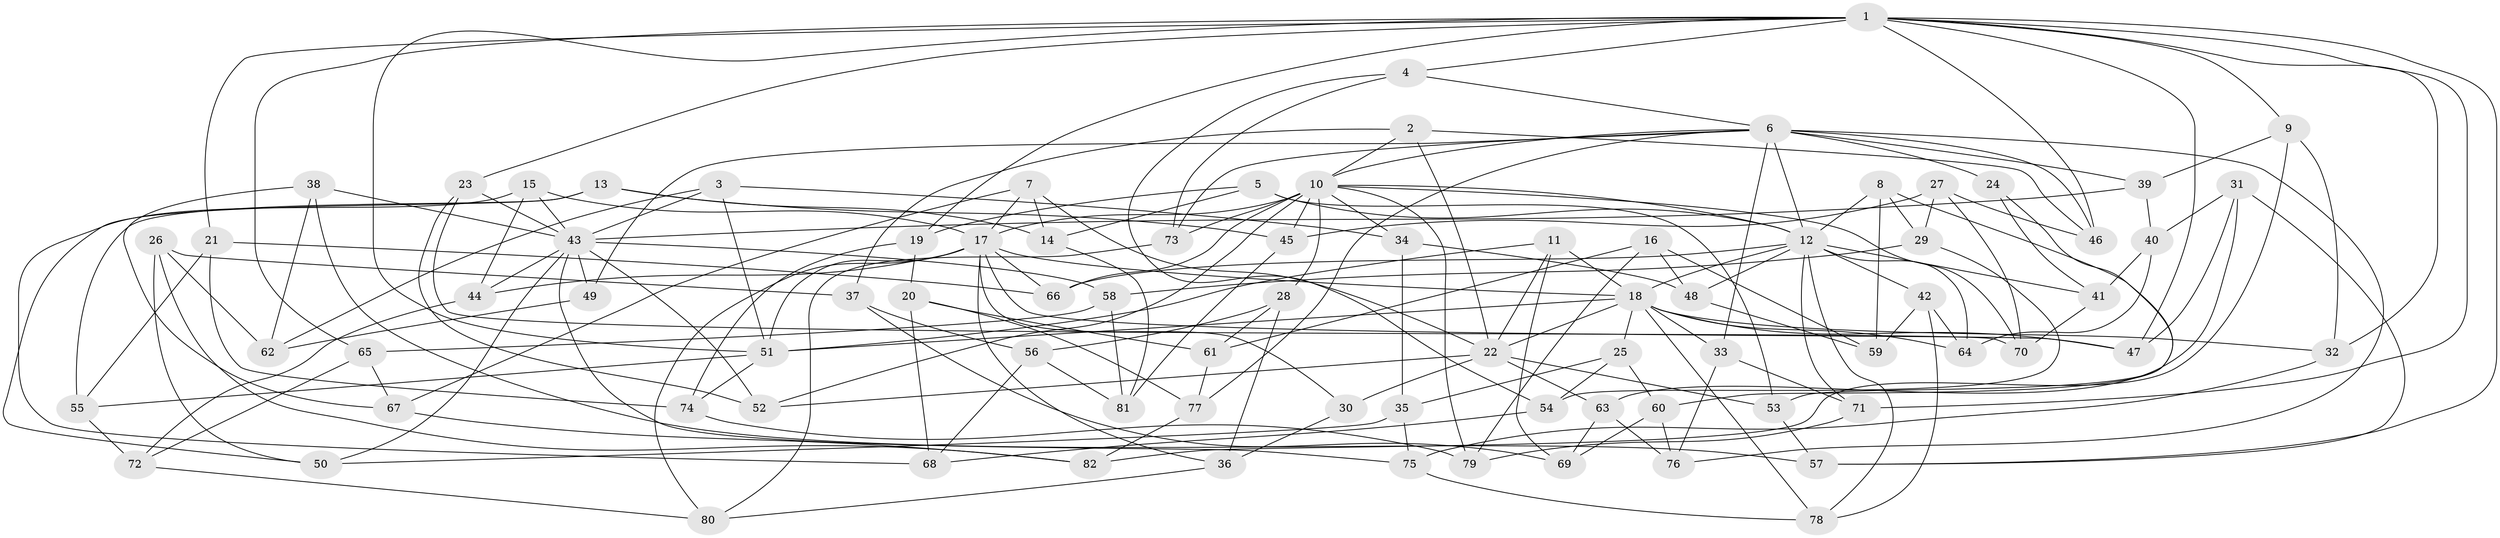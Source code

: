 // original degree distribution, {4: 1.0}
// Generated by graph-tools (version 1.1) at 2025/54/03/04/25 22:54:04]
// undirected, 82 vertices, 192 edges
graph export_dot {
  node [color=gray90,style=filled];
  1;
  2;
  3;
  4;
  5;
  6;
  7;
  8;
  9;
  10;
  11;
  12;
  13;
  14;
  15;
  16;
  17;
  18;
  19;
  20;
  21;
  22;
  23;
  24;
  25;
  26;
  27;
  28;
  29;
  30;
  31;
  32;
  33;
  34;
  35;
  36;
  37;
  38;
  39;
  40;
  41;
  42;
  43;
  44;
  45;
  46;
  47;
  48;
  49;
  50;
  51;
  52;
  53;
  54;
  55;
  56;
  57;
  58;
  59;
  60;
  61;
  62;
  63;
  64;
  65;
  66;
  67;
  68;
  69;
  70;
  71;
  72;
  73;
  74;
  75;
  76;
  77;
  78;
  79;
  80;
  81;
  82;
  1 -- 4 [weight=1.0];
  1 -- 9 [weight=1.0];
  1 -- 19 [weight=1.0];
  1 -- 21 [weight=1.0];
  1 -- 23 [weight=1.0];
  1 -- 32 [weight=1.0];
  1 -- 46 [weight=1.0];
  1 -- 47 [weight=1.0];
  1 -- 51 [weight=1.0];
  1 -- 57 [weight=1.0];
  1 -- 65 [weight=1.0];
  1 -- 71 [weight=1.0];
  2 -- 10 [weight=1.0];
  2 -- 22 [weight=1.0];
  2 -- 37 [weight=1.0];
  2 -- 46 [weight=1.0];
  3 -- 34 [weight=1.0];
  3 -- 43 [weight=1.0];
  3 -- 51 [weight=1.0];
  3 -- 62 [weight=1.0];
  4 -- 6 [weight=1.0];
  4 -- 54 [weight=1.0];
  4 -- 73 [weight=1.0];
  5 -- 12 [weight=1.0];
  5 -- 14 [weight=1.0];
  5 -- 19 [weight=1.0];
  5 -- 53 [weight=1.0];
  6 -- 10 [weight=1.0];
  6 -- 12 [weight=1.0];
  6 -- 24 [weight=2.0];
  6 -- 33 [weight=1.0];
  6 -- 39 [weight=1.0];
  6 -- 46 [weight=1.0];
  6 -- 49 [weight=1.0];
  6 -- 73 [weight=1.0];
  6 -- 76 [weight=1.0];
  6 -- 77 [weight=1.0];
  7 -- 14 [weight=1.0];
  7 -- 17 [weight=1.0];
  7 -- 22 [weight=1.0];
  7 -- 67 [weight=1.0];
  8 -- 12 [weight=1.0];
  8 -- 29 [weight=1.0];
  8 -- 53 [weight=1.0];
  8 -- 59 [weight=1.0];
  9 -- 32 [weight=1.0];
  9 -- 39 [weight=1.0];
  9 -- 82 [weight=1.0];
  10 -- 12 [weight=1.0];
  10 -- 17 [weight=1.0];
  10 -- 28 [weight=1.0];
  10 -- 34 [weight=1.0];
  10 -- 45 [weight=1.0];
  10 -- 52 [weight=1.0];
  10 -- 66 [weight=1.0];
  10 -- 70 [weight=1.0];
  10 -- 73 [weight=1.0];
  10 -- 79 [weight=1.0];
  11 -- 18 [weight=1.0];
  11 -- 22 [weight=1.0];
  11 -- 51 [weight=1.0];
  11 -- 69 [weight=1.0];
  12 -- 18 [weight=1.0];
  12 -- 41 [weight=1.0];
  12 -- 42 [weight=1.0];
  12 -- 48 [weight=1.0];
  12 -- 64 [weight=1.0];
  12 -- 66 [weight=1.0];
  12 -- 71 [weight=1.0];
  12 -- 78 [weight=1.0];
  13 -- 14 [weight=1.0];
  13 -- 45 [weight=1.0];
  13 -- 50 [weight=1.0];
  13 -- 55 [weight=1.0];
  14 -- 81 [weight=1.0];
  15 -- 17 [weight=1.0];
  15 -- 43 [weight=1.0];
  15 -- 44 [weight=1.0];
  15 -- 68 [weight=1.0];
  16 -- 48 [weight=1.0];
  16 -- 59 [weight=1.0];
  16 -- 61 [weight=1.0];
  16 -- 79 [weight=1.0];
  17 -- 18 [weight=1.0];
  17 -- 30 [weight=2.0];
  17 -- 36 [weight=1.0];
  17 -- 44 [weight=1.0];
  17 -- 47 [weight=1.0];
  17 -- 51 [weight=1.0];
  17 -- 66 [weight=1.0];
  17 -- 80 [weight=1.0];
  18 -- 22 [weight=1.0];
  18 -- 25 [weight=1.0];
  18 -- 32 [weight=1.0];
  18 -- 33 [weight=1.0];
  18 -- 47 [weight=1.0];
  18 -- 51 [weight=2.0];
  18 -- 64 [weight=1.0];
  18 -- 78 [weight=1.0];
  19 -- 20 [weight=1.0];
  19 -- 74 [weight=1.0];
  20 -- 61 [weight=1.0];
  20 -- 68 [weight=1.0];
  20 -- 77 [weight=1.0];
  21 -- 55 [weight=1.0];
  21 -- 66 [weight=1.0];
  21 -- 74 [weight=1.0];
  22 -- 30 [weight=1.0];
  22 -- 52 [weight=1.0];
  22 -- 53 [weight=1.0];
  22 -- 63 [weight=1.0];
  23 -- 43 [weight=1.0];
  23 -- 52 [weight=1.0];
  23 -- 70 [weight=1.0];
  24 -- 41 [weight=1.0];
  24 -- 60 [weight=1.0];
  25 -- 35 [weight=1.0];
  25 -- 54 [weight=1.0];
  25 -- 60 [weight=1.0];
  26 -- 37 [weight=1.0];
  26 -- 50 [weight=1.0];
  26 -- 62 [weight=1.0];
  26 -- 82 [weight=1.0];
  27 -- 29 [weight=1.0];
  27 -- 45 [weight=1.0];
  27 -- 46 [weight=1.0];
  27 -- 70 [weight=1.0];
  28 -- 36 [weight=1.0];
  28 -- 56 [weight=1.0];
  28 -- 61 [weight=1.0];
  29 -- 54 [weight=1.0];
  29 -- 58 [weight=1.0];
  30 -- 36 [weight=1.0];
  31 -- 40 [weight=1.0];
  31 -- 47 [weight=1.0];
  31 -- 57 [weight=1.0];
  31 -- 63 [weight=1.0];
  32 -- 75 [weight=1.0];
  33 -- 71 [weight=1.0];
  33 -- 76 [weight=1.0];
  34 -- 35 [weight=1.0];
  34 -- 48 [weight=1.0];
  35 -- 50 [weight=1.0];
  35 -- 75 [weight=1.0];
  36 -- 80 [weight=1.0];
  37 -- 56 [weight=1.0];
  37 -- 69 [weight=1.0];
  38 -- 43 [weight=1.0];
  38 -- 57 [weight=1.0];
  38 -- 62 [weight=1.0];
  38 -- 67 [weight=1.0];
  39 -- 40 [weight=1.0];
  39 -- 43 [weight=1.0];
  40 -- 41 [weight=1.0];
  40 -- 64 [weight=1.0];
  41 -- 70 [weight=1.0];
  42 -- 59 [weight=1.0];
  42 -- 64 [weight=1.0];
  42 -- 78 [weight=1.0];
  43 -- 44 [weight=1.0];
  43 -- 49 [weight=2.0];
  43 -- 50 [weight=1.0];
  43 -- 52 [weight=1.0];
  43 -- 58 [weight=1.0];
  43 -- 75 [weight=1.0];
  44 -- 72 [weight=1.0];
  45 -- 81 [weight=1.0];
  48 -- 59 [weight=1.0];
  49 -- 62 [weight=1.0];
  51 -- 55 [weight=1.0];
  51 -- 74 [weight=1.0];
  53 -- 57 [weight=1.0];
  54 -- 68 [weight=1.0];
  55 -- 72 [weight=1.0];
  56 -- 68 [weight=1.0];
  56 -- 81 [weight=1.0];
  58 -- 65 [weight=1.0];
  58 -- 81 [weight=1.0];
  60 -- 69 [weight=1.0];
  60 -- 76 [weight=1.0];
  61 -- 77 [weight=1.0];
  63 -- 69 [weight=1.0];
  63 -- 76 [weight=1.0];
  65 -- 67 [weight=1.0];
  65 -- 72 [weight=1.0];
  67 -- 82 [weight=1.0];
  71 -- 79 [weight=1.0];
  72 -- 80 [weight=1.0];
  73 -- 80 [weight=1.0];
  74 -- 79 [weight=1.0];
  75 -- 78 [weight=1.0];
  77 -- 82 [weight=1.0];
}

